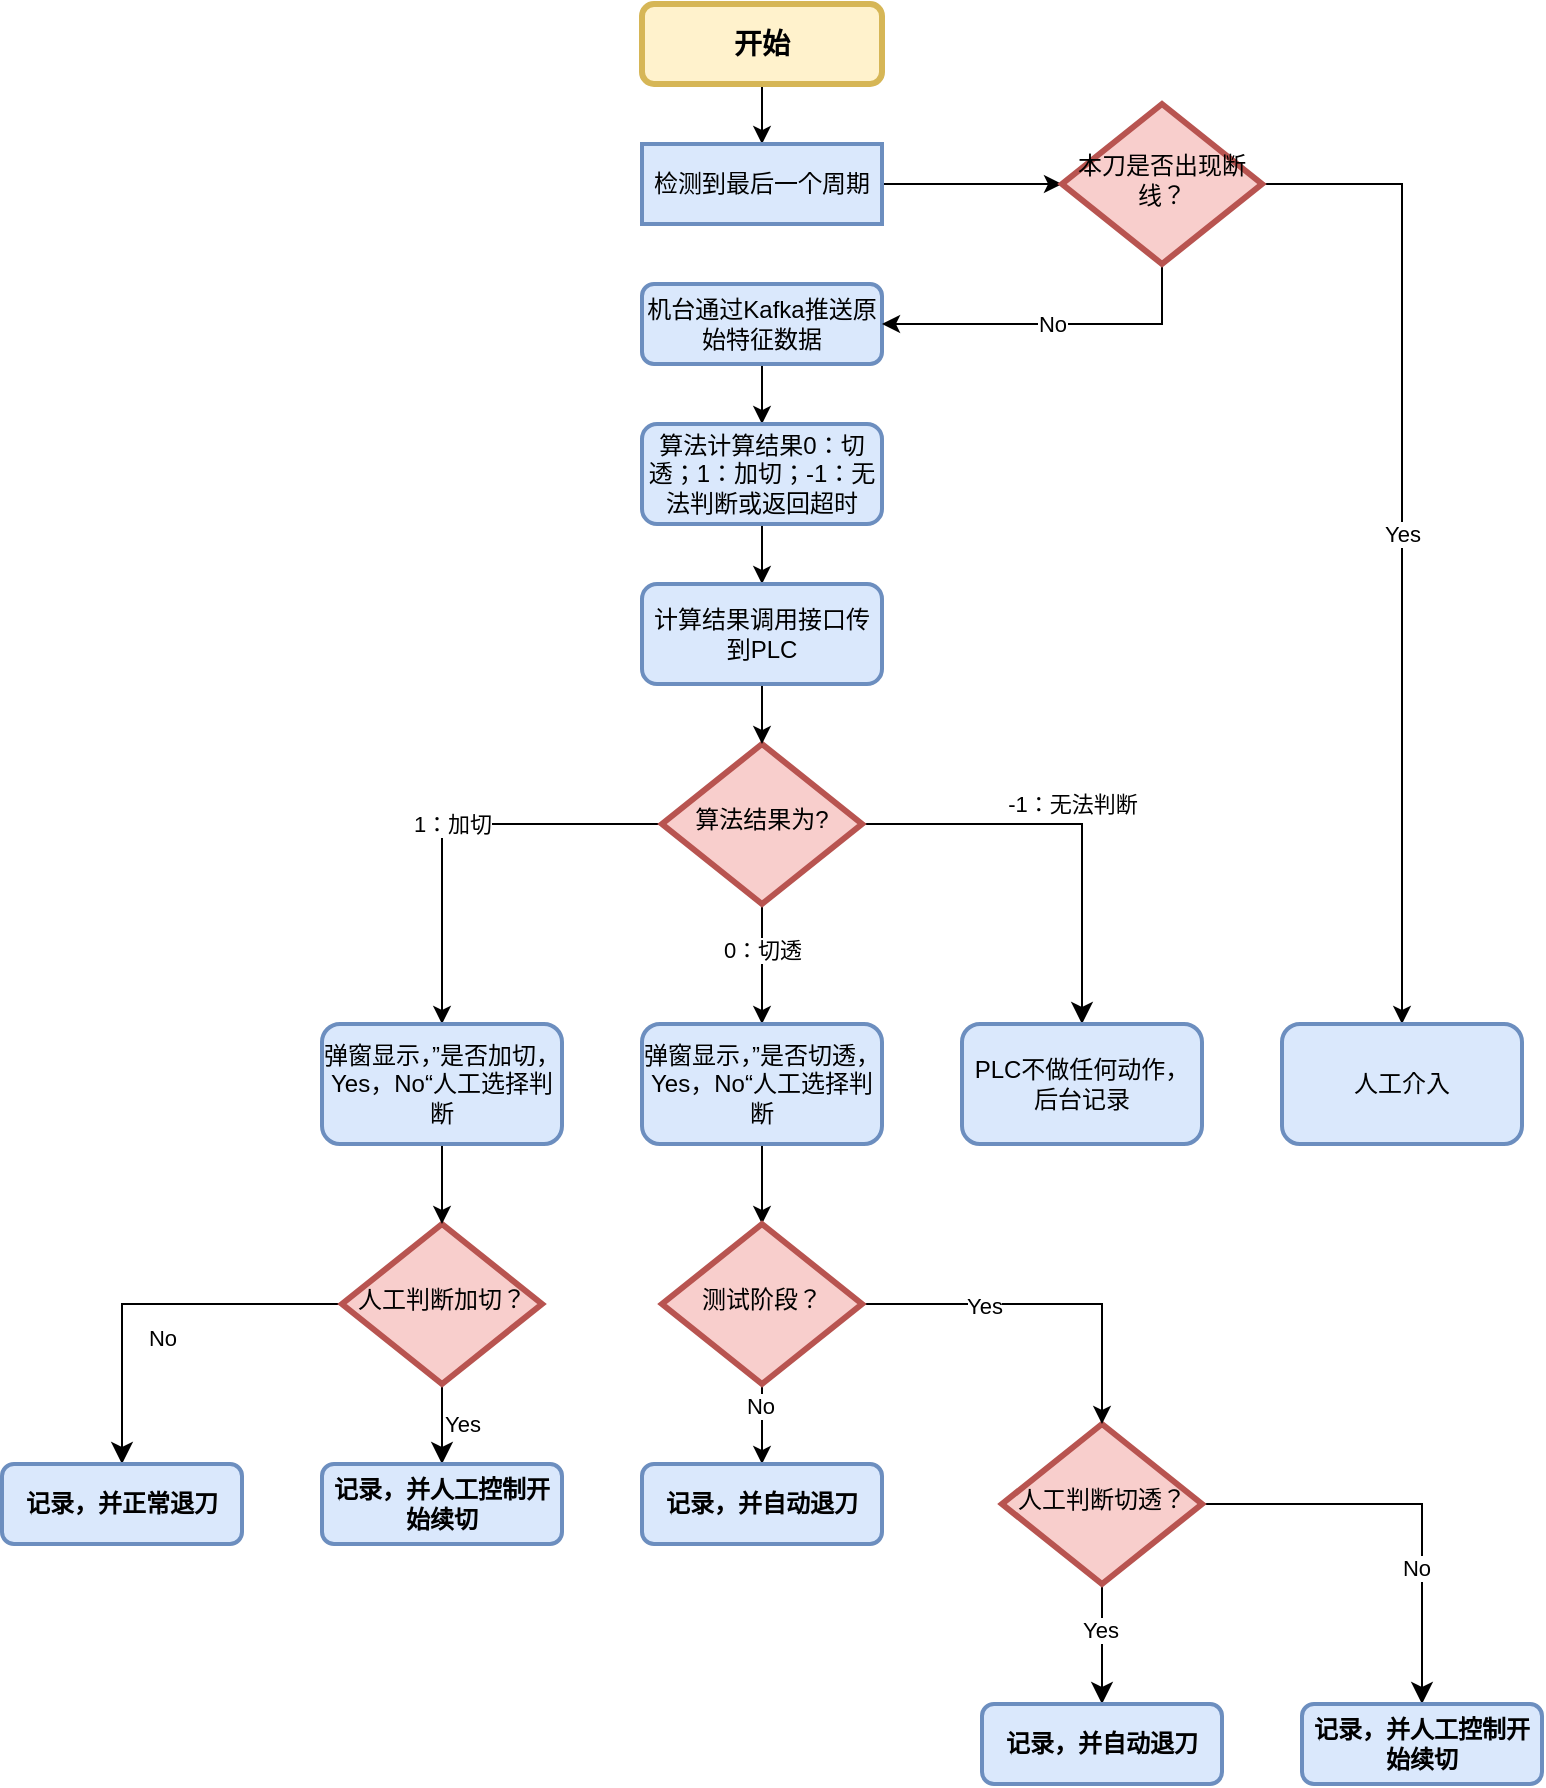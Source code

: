 <mxfile version="21.6.1" type="github">
  <diagram id="C5RBs43oDa-KdzZeNtuy" name="Page-1">
    <mxGraphModel dx="2261" dy="764" grid="1" gridSize="10" guides="1" tooltips="1" connect="1" arrows="1" fold="1" page="1" pageScale="1" pageWidth="827" pageHeight="1169" math="0" shadow="0">
      <root>
        <mxCell id="WIyWlLk6GJQsqaUBKTNV-0" />
        <mxCell id="WIyWlLk6GJQsqaUBKTNV-1" parent="WIyWlLk6GJQsqaUBKTNV-0" />
        <mxCell id="vbVdVaXQlWFoF76VwblY-26" style="edgeStyle=orthogonalEdgeStyle;rounded=0;orthogonalLoop=1;jettySize=auto;html=1;exitX=0.5;exitY=1;exitDx=0;exitDy=0;entryX=0.5;entryY=0;entryDx=0;entryDy=0;" parent="WIyWlLk6GJQsqaUBKTNV-1" source="WIyWlLk6GJQsqaUBKTNV-3" target="vbVdVaXQlWFoF76VwblY-6" edge="1">
          <mxGeometry relative="1" as="geometry" />
        </mxCell>
        <mxCell id="WIyWlLk6GJQsqaUBKTNV-3" value="机台通过Kafka推送原始特征数据" style="rounded=1;whiteSpace=wrap;html=1;fontSize=12;glass=0;strokeWidth=2;shadow=0;fillColor=#dae8fc;strokeColor=#6c8ebf;" parent="WIyWlLk6GJQsqaUBKTNV-1" vertex="1">
          <mxGeometry x="240" y="290" width="120" height="40" as="geometry" />
        </mxCell>
        <mxCell id="WIyWlLk6GJQsqaUBKTNV-5" value="-1：无法判断" style="edgeStyle=orthogonalEdgeStyle;rounded=0;html=1;jettySize=auto;orthogonalLoop=1;fontSize=11;endArrow=classic;endFill=1;endSize=8;strokeWidth=1;shadow=0;labelBackgroundColor=none;" parent="WIyWlLk6GJQsqaUBKTNV-1" source="WIyWlLk6GJQsqaUBKTNV-6" target="WIyWlLk6GJQsqaUBKTNV-7" edge="1">
          <mxGeometry y="10" relative="1" as="geometry">
            <mxPoint as="offset" />
          </mxGeometry>
        </mxCell>
        <mxCell id="vbVdVaXQlWFoF76VwblY-9" value="1：加切" style="edgeStyle=orthogonalEdgeStyle;rounded=0;orthogonalLoop=1;jettySize=auto;html=1;exitX=0;exitY=0.5;exitDx=0;exitDy=0;entryX=0.5;entryY=0;entryDx=0;entryDy=0;" parent="WIyWlLk6GJQsqaUBKTNV-1" source="WIyWlLk6GJQsqaUBKTNV-6" target="vbVdVaXQlWFoF76VwblY-14" edge="1">
          <mxGeometry relative="1" as="geometry">
            <mxPoint x="80" y="750" as="targetPoint" />
            <Array as="points">
              <mxPoint x="140" y="560" />
            </Array>
            <mxPoint as="offset" />
          </mxGeometry>
        </mxCell>
        <mxCell id="vbVdVaXQlWFoF76VwblY-11" style="edgeStyle=orthogonalEdgeStyle;rounded=0;orthogonalLoop=1;jettySize=auto;html=1;exitX=0.5;exitY=1;exitDx=0;exitDy=0;" parent="WIyWlLk6GJQsqaUBKTNV-1" source="WIyWlLk6GJQsqaUBKTNV-6" target="vbVdVaXQlWFoF76VwblY-10" edge="1">
          <mxGeometry relative="1" as="geometry" />
        </mxCell>
        <mxCell id="vbVdVaXQlWFoF76VwblY-13" value="0：切透" style="edgeLabel;html=1;align=center;verticalAlign=middle;resizable=0;points=[];" parent="vbVdVaXQlWFoF76VwblY-11" vertex="1" connectable="0">
          <mxGeometry x="-0.257" relative="1" as="geometry">
            <mxPoint as="offset" />
          </mxGeometry>
        </mxCell>
        <mxCell id="WIyWlLk6GJQsqaUBKTNV-6" value="算法结果为?" style="rhombus;whiteSpace=wrap;html=1;shadow=0;fontFamily=Helvetica;fontSize=12;align=center;strokeWidth=3;spacing=6;spacingTop=-4;fillColor=#f8cecc;strokeColor=#b85450;" parent="WIyWlLk6GJQsqaUBKTNV-1" vertex="1">
          <mxGeometry x="250" y="520" width="100" height="80" as="geometry" />
        </mxCell>
        <mxCell id="WIyWlLk6GJQsqaUBKTNV-7" value="PLC不做任何动作，后台记录" style="rounded=1;whiteSpace=wrap;html=1;fontSize=12;glass=0;strokeWidth=2;shadow=0;fillColor=#dae8fc;strokeColor=#6c8ebf;" parent="WIyWlLk6GJQsqaUBKTNV-1" vertex="1">
          <mxGeometry x="400" y="660" width="120" height="60" as="geometry" />
        </mxCell>
        <mxCell id="WIyWlLk6GJQsqaUBKTNV-8" value="No" style="rounded=0;html=1;jettySize=auto;orthogonalLoop=1;fontSize=11;endArrow=classic;endFill=1;endSize=8;strokeWidth=1;shadow=0;labelBackgroundColor=none;edgeStyle=orthogonalEdgeStyle;" parent="WIyWlLk6GJQsqaUBKTNV-1" source="WIyWlLk6GJQsqaUBKTNV-10" target="WIyWlLk6GJQsqaUBKTNV-11" edge="1">
          <mxGeometry x="0.333" y="20" relative="1" as="geometry">
            <mxPoint as="offset" />
          </mxGeometry>
        </mxCell>
        <mxCell id="WIyWlLk6GJQsqaUBKTNV-9" value="Yes" style="edgeStyle=orthogonalEdgeStyle;rounded=0;html=1;jettySize=auto;orthogonalLoop=1;fontSize=11;endArrow=classic;endFill=1;endSize=8;strokeWidth=1;shadow=0;labelBackgroundColor=none;" parent="WIyWlLk6GJQsqaUBKTNV-1" source="WIyWlLk6GJQsqaUBKTNV-10" target="WIyWlLk6GJQsqaUBKTNV-12" edge="1">
          <mxGeometry y="10" relative="1" as="geometry">
            <mxPoint as="offset" />
          </mxGeometry>
        </mxCell>
        <mxCell id="WIyWlLk6GJQsqaUBKTNV-10" value="人工判断加切？" style="rhombus;whiteSpace=wrap;html=1;shadow=0;fontFamily=Helvetica;fontSize=12;align=center;strokeWidth=3;spacing=6;spacingTop=-4;fillColor=#f8cecc;strokeColor=#b85450;" parent="WIyWlLk6GJQsqaUBKTNV-1" vertex="1">
          <mxGeometry x="90" y="760" width="100" height="80" as="geometry" />
        </mxCell>
        <mxCell id="WIyWlLk6GJQsqaUBKTNV-11" value="记录，并正常退刀" style="rounded=1;whiteSpace=wrap;html=1;fontSize=12;glass=0;strokeWidth=2;shadow=0;fillColor=#dae8fc;strokeColor=#6c8ebf;fontStyle=1" parent="WIyWlLk6GJQsqaUBKTNV-1" vertex="1">
          <mxGeometry x="-80" y="880" width="120" height="40" as="geometry" />
        </mxCell>
        <mxCell id="WIyWlLk6GJQsqaUBKTNV-12" value="记录，并人工控制开始续切" style="rounded=1;whiteSpace=wrap;html=1;fontSize=12;glass=0;strokeWidth=2;shadow=0;fillColor=#dae8fc;strokeColor=#6c8ebf;fontStyle=1" parent="WIyWlLk6GJQsqaUBKTNV-1" vertex="1">
          <mxGeometry x="80" y="880" width="120" height="40" as="geometry" />
        </mxCell>
        <mxCell id="vbVdVaXQlWFoF76VwblY-5" style="edgeStyle=orthogonalEdgeStyle;rounded=0;orthogonalLoop=1;jettySize=auto;html=1;exitX=0.5;exitY=1;exitDx=0;exitDy=0;entryX=0.5;entryY=0;entryDx=0;entryDy=0;endArrow=classic;endFill=1;" parent="WIyWlLk6GJQsqaUBKTNV-1" source="vbVdVaXQlWFoF76VwblY-2" target="vbVdVaXQlWFoF76VwblY-3" edge="1">
          <mxGeometry relative="1" as="geometry" />
        </mxCell>
        <mxCell id="vbVdVaXQlWFoF76VwblY-2" value="开始" style="rounded=1;whiteSpace=wrap;html=1;fillColor=#fff2cc;strokeColor=#d6b656;strokeWidth=3;fontStyle=1;fontSize=14;" parent="WIyWlLk6GJQsqaUBKTNV-1" vertex="1">
          <mxGeometry x="240" y="150" width="120" height="40" as="geometry" />
        </mxCell>
        <mxCell id="NzgkiYNk7KCCJ2w4yy6D-1" style="edgeStyle=orthogonalEdgeStyle;rounded=0;orthogonalLoop=1;jettySize=auto;html=1;exitX=1;exitY=0.5;exitDx=0;exitDy=0;entryX=0;entryY=0.5;entryDx=0;entryDy=0;" parent="WIyWlLk6GJQsqaUBKTNV-1" source="vbVdVaXQlWFoF76VwblY-3" target="NzgkiYNk7KCCJ2w4yy6D-0" edge="1">
          <mxGeometry relative="1" as="geometry" />
        </mxCell>
        <mxCell id="vbVdVaXQlWFoF76VwblY-3" value="检测到最后一个周期" style="rounded=0;whiteSpace=wrap;html=1;fillColor=#dae8fc;strokeColor=#6c8ebf;strokeWidth=2;" parent="WIyWlLk6GJQsqaUBKTNV-1" vertex="1">
          <mxGeometry x="240" y="220" width="120" height="40" as="geometry" />
        </mxCell>
        <mxCell id="vbVdVaXQlWFoF76VwblY-27" style="edgeStyle=orthogonalEdgeStyle;rounded=0;orthogonalLoop=1;jettySize=auto;html=1;exitX=0.5;exitY=1;exitDx=0;exitDy=0;entryX=0.5;entryY=0;entryDx=0;entryDy=0;" parent="WIyWlLk6GJQsqaUBKTNV-1" source="vbVdVaXQlWFoF76VwblY-6" target="vbVdVaXQlWFoF76VwblY-7" edge="1">
          <mxGeometry relative="1" as="geometry" />
        </mxCell>
        <mxCell id="vbVdVaXQlWFoF76VwblY-6" value="算法计算结果0：切透；1：加切；-1：无法判断或返回超时" style="rounded=1;whiteSpace=wrap;html=1;fontSize=12;glass=0;strokeWidth=2;shadow=0;fillColor=#dae8fc;strokeColor=#6c8ebf;" parent="WIyWlLk6GJQsqaUBKTNV-1" vertex="1">
          <mxGeometry x="240" y="360" width="120" height="50" as="geometry" />
        </mxCell>
        <mxCell id="vbVdVaXQlWFoF76VwblY-28" style="edgeStyle=orthogonalEdgeStyle;rounded=0;orthogonalLoop=1;jettySize=auto;html=1;exitX=0.5;exitY=1;exitDx=0;exitDy=0;entryX=0.5;entryY=0;entryDx=0;entryDy=0;" parent="WIyWlLk6GJQsqaUBKTNV-1" source="vbVdVaXQlWFoF76VwblY-7" target="WIyWlLk6GJQsqaUBKTNV-6" edge="1">
          <mxGeometry relative="1" as="geometry" />
        </mxCell>
        <mxCell id="vbVdVaXQlWFoF76VwblY-7" value="计算结果调用接口传到PLC" style="rounded=1;whiteSpace=wrap;html=1;fontSize=12;glass=0;strokeWidth=2;shadow=0;fillColor=#dae8fc;strokeColor=#6c8ebf;" parent="WIyWlLk6GJQsqaUBKTNV-1" vertex="1">
          <mxGeometry x="240" y="440" width="120" height="50" as="geometry" />
        </mxCell>
        <mxCell id="vbVdVaXQlWFoF76VwblY-29" style="edgeStyle=orthogonalEdgeStyle;rounded=0;orthogonalLoop=1;jettySize=auto;html=1;exitX=0.5;exitY=1;exitDx=0;exitDy=0;entryX=0.5;entryY=0;entryDx=0;entryDy=0;" parent="WIyWlLk6GJQsqaUBKTNV-1" source="vbVdVaXQlWFoF76VwblY-10" target="vbVdVaXQlWFoF76VwblY-21" edge="1">
          <mxGeometry relative="1" as="geometry" />
        </mxCell>
        <mxCell id="vbVdVaXQlWFoF76VwblY-10" value="弹窗显示，”是否切透，Yes，No“人工选择判断" style="rounded=1;whiteSpace=wrap;html=1;fontSize=12;glass=0;strokeWidth=2;shadow=0;fillColor=#dae8fc;strokeColor=#6c8ebf;" parent="WIyWlLk6GJQsqaUBKTNV-1" vertex="1">
          <mxGeometry x="240" y="660" width="120" height="60" as="geometry" />
        </mxCell>
        <mxCell id="vbVdVaXQlWFoF76VwblY-15" style="edgeStyle=orthogonalEdgeStyle;rounded=0;orthogonalLoop=1;jettySize=auto;html=1;exitX=0.5;exitY=1;exitDx=0;exitDy=0;entryX=0.5;entryY=0;entryDx=0;entryDy=0;" parent="WIyWlLk6GJQsqaUBKTNV-1" source="vbVdVaXQlWFoF76VwblY-14" target="WIyWlLk6GJQsqaUBKTNV-10" edge="1">
          <mxGeometry relative="1" as="geometry" />
        </mxCell>
        <mxCell id="vbVdVaXQlWFoF76VwblY-14" value="弹窗显示，”是否加切，Yes，No“人工选择判断" style="rounded=1;whiteSpace=wrap;html=1;fontSize=12;glass=0;strokeWidth=2;shadow=0;fillColor=#dae8fc;strokeColor=#6c8ebf;" parent="WIyWlLk6GJQsqaUBKTNV-1" vertex="1">
          <mxGeometry x="80" y="660" width="120" height="60" as="geometry" />
        </mxCell>
        <mxCell id="vbVdVaXQlWFoF76VwblY-16" value="" style="rounded=0;html=1;jettySize=auto;orthogonalLoop=1;fontSize=11;endArrow=classic;endFill=1;endSize=8;strokeWidth=1;shadow=0;labelBackgroundColor=none;edgeStyle=orthogonalEdgeStyle;" parent="WIyWlLk6GJQsqaUBKTNV-1" source="vbVdVaXQlWFoF76VwblY-18" target="vbVdVaXQlWFoF76VwblY-19" edge="1">
          <mxGeometry x="0.333" y="20" relative="1" as="geometry">
            <mxPoint as="offset" />
          </mxGeometry>
        </mxCell>
        <mxCell id="vbVdVaXQlWFoF76VwblY-32" value="No" style="edgeLabel;html=1;align=center;verticalAlign=middle;resizable=0;points=[];" parent="vbVdVaXQlWFoF76VwblY-16" vertex="1" connectable="0">
          <mxGeometry x="0.352" y="-3" relative="1" as="geometry">
            <mxPoint as="offset" />
          </mxGeometry>
        </mxCell>
        <mxCell id="vbVdVaXQlWFoF76VwblY-17" value="" style="edgeStyle=orthogonalEdgeStyle;rounded=0;html=1;jettySize=auto;orthogonalLoop=1;fontSize=11;endArrow=classic;endFill=1;endSize=8;strokeWidth=1;shadow=0;labelBackgroundColor=none;" parent="WIyWlLk6GJQsqaUBKTNV-1" source="vbVdVaXQlWFoF76VwblY-18" target="vbVdVaXQlWFoF76VwblY-20" edge="1">
          <mxGeometry y="10" relative="1" as="geometry">
            <mxPoint as="offset" />
          </mxGeometry>
        </mxCell>
        <mxCell id="vbVdVaXQlWFoF76VwblY-33" value="Yes" style="edgeLabel;html=1;align=center;verticalAlign=middle;resizable=0;points=[];" parent="vbVdVaXQlWFoF76VwblY-17" vertex="1" connectable="0">
          <mxGeometry x="-0.233" y="-1" relative="1" as="geometry">
            <mxPoint as="offset" />
          </mxGeometry>
        </mxCell>
        <mxCell id="vbVdVaXQlWFoF76VwblY-18" value="人工判断切透？" style="rhombus;whiteSpace=wrap;html=1;shadow=0;fontFamily=Helvetica;fontSize=12;align=center;strokeWidth=3;spacing=6;spacingTop=-4;fillColor=#f8cecc;strokeColor=#b85450;" parent="WIyWlLk6GJQsqaUBKTNV-1" vertex="1">
          <mxGeometry x="420" y="860" width="100" height="80" as="geometry" />
        </mxCell>
        <mxCell id="vbVdVaXQlWFoF76VwblY-19" value="记录，并人工控制开始续切" style="rounded=1;whiteSpace=wrap;html=1;fontSize=12;glass=0;strokeWidth=2;shadow=0;fillColor=#dae8fc;strokeColor=#6c8ebf;fontStyle=1" parent="WIyWlLk6GJQsqaUBKTNV-1" vertex="1">
          <mxGeometry x="570" y="1000" width="120" height="40" as="geometry" />
        </mxCell>
        <mxCell id="vbVdVaXQlWFoF76VwblY-20" value="记录，并自动退刀" style="rounded=1;whiteSpace=wrap;html=1;fontSize=12;glass=0;strokeWidth=2;shadow=0;fillColor=#dae8fc;strokeColor=#6c8ebf;fontStyle=1" parent="WIyWlLk6GJQsqaUBKTNV-1" vertex="1">
          <mxGeometry x="410" y="1000" width="120" height="40" as="geometry" />
        </mxCell>
        <mxCell id="vbVdVaXQlWFoF76VwblY-23" style="edgeStyle=orthogonalEdgeStyle;rounded=0;orthogonalLoop=1;jettySize=auto;html=1;exitX=1;exitY=0.5;exitDx=0;exitDy=0;entryX=0.5;entryY=0;entryDx=0;entryDy=0;" parent="WIyWlLk6GJQsqaUBKTNV-1" source="vbVdVaXQlWFoF76VwblY-21" target="vbVdVaXQlWFoF76VwblY-18" edge="1">
          <mxGeometry relative="1" as="geometry" />
        </mxCell>
        <mxCell id="vbVdVaXQlWFoF76VwblY-30" value="Yes" style="edgeLabel;html=1;align=center;verticalAlign=middle;resizable=0;points=[];" parent="vbVdVaXQlWFoF76VwblY-23" vertex="1" connectable="0">
          <mxGeometry x="-0.322" y="-1" relative="1" as="geometry">
            <mxPoint as="offset" />
          </mxGeometry>
        </mxCell>
        <mxCell id="vbVdVaXQlWFoF76VwblY-25" style="edgeStyle=orthogonalEdgeStyle;rounded=0;orthogonalLoop=1;jettySize=auto;html=1;exitX=0.5;exitY=1;exitDx=0;exitDy=0;entryX=0.5;entryY=0;entryDx=0;entryDy=0;" parent="WIyWlLk6GJQsqaUBKTNV-1" source="vbVdVaXQlWFoF76VwblY-21" target="vbVdVaXQlWFoF76VwblY-24" edge="1">
          <mxGeometry relative="1" as="geometry" />
        </mxCell>
        <mxCell id="vbVdVaXQlWFoF76VwblY-31" value="No" style="edgeLabel;html=1;align=center;verticalAlign=middle;resizable=0;points=[];" parent="vbVdVaXQlWFoF76VwblY-25" vertex="1" connectable="0">
          <mxGeometry x="-0.45" y="-1" relative="1" as="geometry">
            <mxPoint as="offset" />
          </mxGeometry>
        </mxCell>
        <mxCell id="vbVdVaXQlWFoF76VwblY-21" value="测试阶段？" style="rhombus;whiteSpace=wrap;html=1;shadow=0;fontFamily=Helvetica;fontSize=12;align=center;strokeWidth=3;spacing=6;spacingTop=-4;fillColor=#f8cecc;strokeColor=#b85450;" parent="WIyWlLk6GJQsqaUBKTNV-1" vertex="1">
          <mxGeometry x="250" y="760" width="100" height="80" as="geometry" />
        </mxCell>
        <mxCell id="vbVdVaXQlWFoF76VwblY-24" value="记录，并自动退刀" style="rounded=1;whiteSpace=wrap;html=1;fontSize=12;glass=0;strokeWidth=2;shadow=0;fillColor=#dae8fc;strokeColor=#6c8ebf;fontStyle=1" parent="WIyWlLk6GJQsqaUBKTNV-1" vertex="1">
          <mxGeometry x="240" y="880" width="120" height="40" as="geometry" />
        </mxCell>
        <mxCell id="NzgkiYNk7KCCJ2w4yy6D-2" value="No" style="edgeStyle=orthogonalEdgeStyle;rounded=0;orthogonalLoop=1;jettySize=auto;html=1;exitX=0.5;exitY=1;exitDx=0;exitDy=0;entryX=1;entryY=0.5;entryDx=0;entryDy=0;" parent="WIyWlLk6GJQsqaUBKTNV-1" source="NzgkiYNk7KCCJ2w4yy6D-0" target="WIyWlLk6GJQsqaUBKTNV-3" edge="1">
          <mxGeometry relative="1" as="geometry" />
        </mxCell>
        <mxCell id="NzgkiYNk7KCCJ2w4yy6D-5" value="Yes" style="edgeStyle=orthogonalEdgeStyle;rounded=0;orthogonalLoop=1;jettySize=auto;html=1;exitX=1;exitY=0.5;exitDx=0;exitDy=0;" parent="WIyWlLk6GJQsqaUBKTNV-1" source="NzgkiYNk7KCCJ2w4yy6D-0" target="NzgkiYNk7KCCJ2w4yy6D-3" edge="1">
          <mxGeometry relative="1" as="geometry" />
        </mxCell>
        <mxCell id="NzgkiYNk7KCCJ2w4yy6D-0" value="本刀是否出现断线？" style="rhombus;whiteSpace=wrap;html=1;shadow=0;fontFamily=Helvetica;fontSize=12;align=center;strokeWidth=3;spacing=6;spacingTop=-4;fillColor=#f8cecc;strokeColor=#b85450;" parent="WIyWlLk6GJQsqaUBKTNV-1" vertex="1">
          <mxGeometry x="450" y="200" width="100" height="80" as="geometry" />
        </mxCell>
        <mxCell id="NzgkiYNk7KCCJ2w4yy6D-3" value="人工介入" style="rounded=1;whiteSpace=wrap;html=1;fontSize=12;glass=0;strokeWidth=2;shadow=0;fillColor=#dae8fc;strokeColor=#6c8ebf;" parent="WIyWlLk6GJQsqaUBKTNV-1" vertex="1">
          <mxGeometry x="560" y="660" width="120" height="60" as="geometry" />
        </mxCell>
      </root>
    </mxGraphModel>
  </diagram>
</mxfile>
